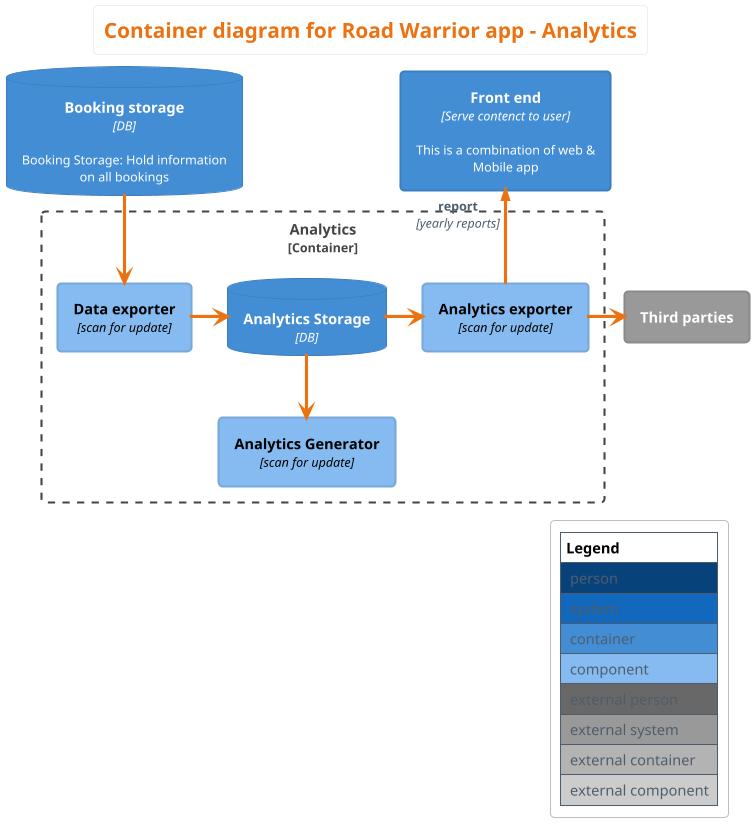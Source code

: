 @startuml
!include <c4/C4_Component.puml>  

!theme aws-orange
skinparam BackgroundColor white   

LAYOUT_WITH_LEGEND()

skinparam linetype ortho
title Container diagram for **Road Warrior** app - Analytics

'Person(customer  , Customer , "<$user>   <$mobile_user>" )

System_Ext(third_parties, "Third parties")

Container(front_end, "Front end", "Serve contenct to user", "This is a combination of web & Mobile app")

Container_Boundary(analytics, "Analytics") {

Component(data_exporter, "Data exporter", "scan for update", "")
Component(analytics_generator, "Analytics Generator", "scan for update", "")
Component(analytics_exporter, "Analytics exporter", "scan for update", "")

ContainerDb(analytics_storage, "Analytics Storage", "DB", "")

data_exporter -> analytics_storage
analytics_storage -> analytics_exporter
analytics_storage --> analytics_generator
}

ContainerDb(booking_storage, "Booking storage", "DB", "Booking Storage: Hold information on all bookings")

'front_end <-- analytics_exporter

Rel_Back(front_end, analytics_exporter, "report", "yearly reports")
analytics_exporter -> third_parties

booking_storage --> data_exporter

@enduml
